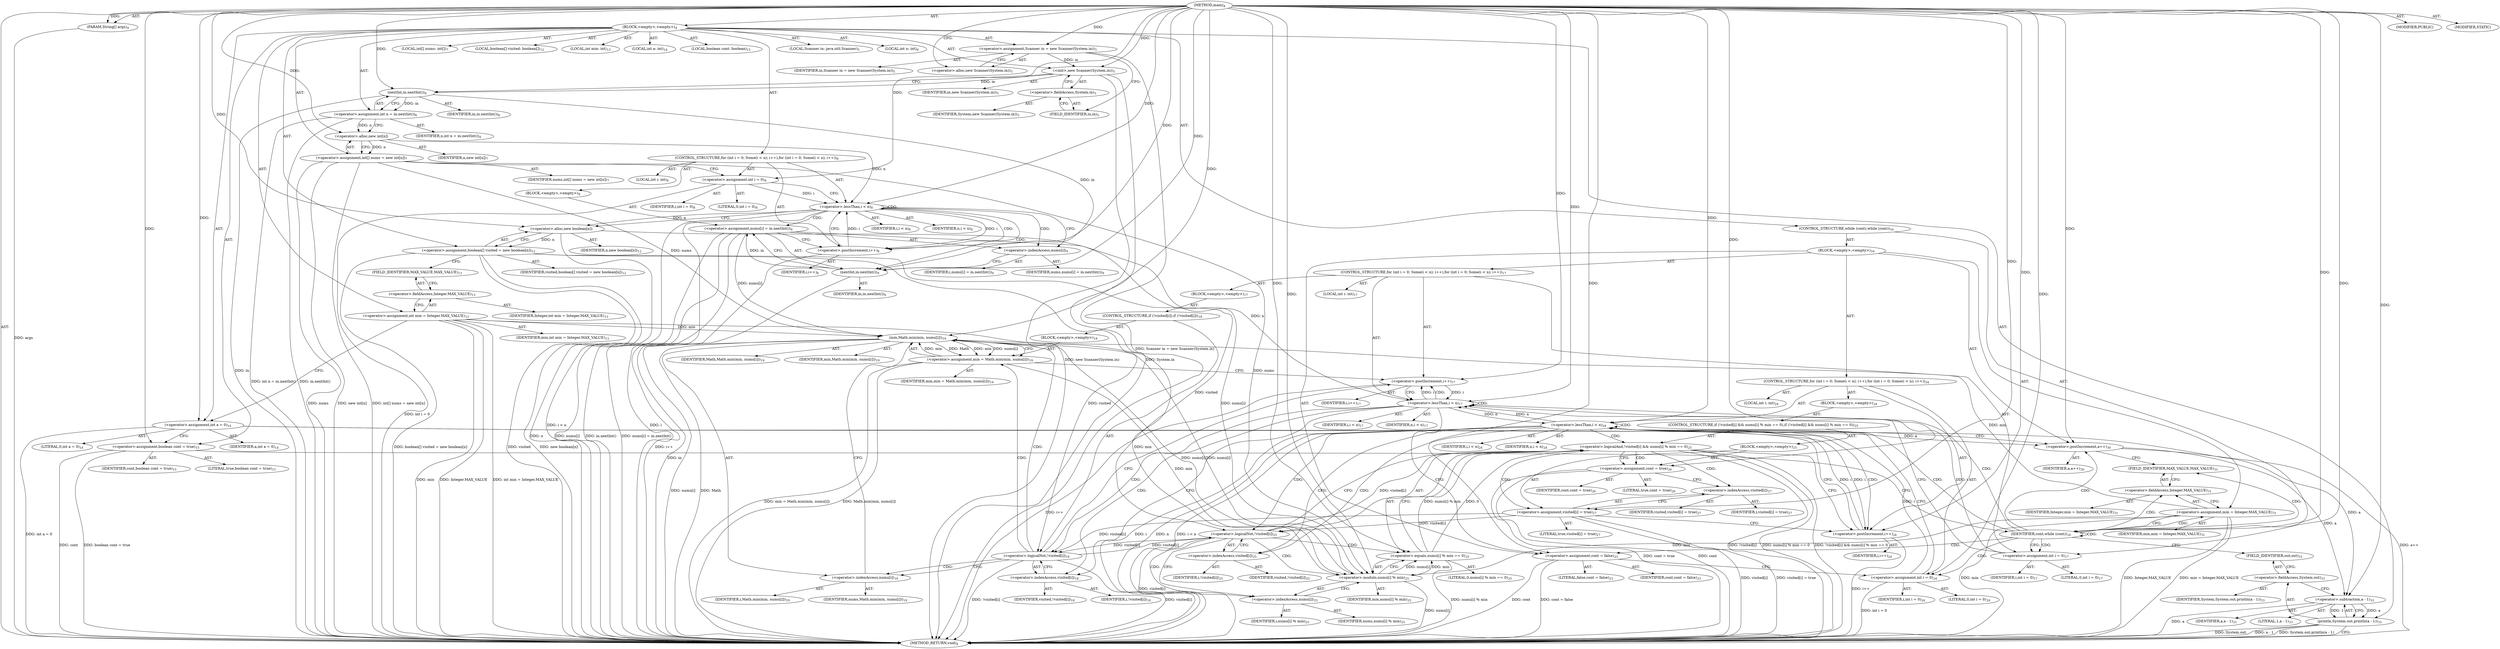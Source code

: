 digraph "main" {  
"19" [label = <(METHOD,main)<SUB>4</SUB>> ]
"20" [label = <(PARAM,String[] args)<SUB>4</SUB>> ]
"21" [label = <(BLOCK,&lt;empty&gt;,&lt;empty&gt;)<SUB>4</SUB>> ]
"4" [label = <(LOCAL,Scanner in: java.util.Scanner)<SUB>5</SUB>> ]
"22" [label = <(&lt;operator&gt;.assignment,Scanner in = new Scanner(System.in))<SUB>5</SUB>> ]
"23" [label = <(IDENTIFIER,in,Scanner in = new Scanner(System.in))<SUB>5</SUB>> ]
"24" [label = <(&lt;operator&gt;.alloc,new Scanner(System.in))<SUB>5</SUB>> ]
"25" [label = <(&lt;init&gt;,new Scanner(System.in))<SUB>5</SUB>> ]
"3" [label = <(IDENTIFIER,in,new Scanner(System.in))<SUB>5</SUB>> ]
"26" [label = <(&lt;operator&gt;.fieldAccess,System.in)<SUB>5</SUB>> ]
"27" [label = <(IDENTIFIER,System,new Scanner(System.in))<SUB>5</SUB>> ]
"28" [label = <(FIELD_IDENTIFIER,in,in)<SUB>5</SUB>> ]
"29" [label = <(LOCAL,int n: int)<SUB>6</SUB>> ]
"30" [label = <(&lt;operator&gt;.assignment,int n = in.nextInt())<SUB>6</SUB>> ]
"31" [label = <(IDENTIFIER,n,int n = in.nextInt())<SUB>6</SUB>> ]
"32" [label = <(nextInt,in.nextInt())<SUB>6</SUB>> ]
"33" [label = <(IDENTIFIER,in,in.nextInt())<SUB>6</SUB>> ]
"34" [label = <(LOCAL,int[] nums: int[])<SUB>7</SUB>> ]
"35" [label = <(&lt;operator&gt;.assignment,int[] nums = new int[n])<SUB>7</SUB>> ]
"36" [label = <(IDENTIFIER,nums,int[] nums = new int[n])<SUB>7</SUB>> ]
"37" [label = <(&lt;operator&gt;.alloc,new int[n])> ]
"38" [label = <(IDENTIFIER,n,new int[n])<SUB>7</SUB>> ]
"39" [label = <(CONTROL_STRUCTURE,for (int i = 0; Some(i &lt; n); i++),for (int i = 0; Some(i &lt; n); i++))<SUB>8</SUB>> ]
"40" [label = <(LOCAL,int i: int)<SUB>8</SUB>> ]
"41" [label = <(&lt;operator&gt;.assignment,int i = 0)<SUB>8</SUB>> ]
"42" [label = <(IDENTIFIER,i,int i = 0)<SUB>8</SUB>> ]
"43" [label = <(LITERAL,0,int i = 0)<SUB>8</SUB>> ]
"44" [label = <(&lt;operator&gt;.lessThan,i &lt; n)<SUB>8</SUB>> ]
"45" [label = <(IDENTIFIER,i,i &lt; n)<SUB>8</SUB>> ]
"46" [label = <(IDENTIFIER,n,i &lt; n)<SUB>8</SUB>> ]
"47" [label = <(&lt;operator&gt;.postIncrement,i++)<SUB>8</SUB>> ]
"48" [label = <(IDENTIFIER,i,i++)<SUB>8</SUB>> ]
"49" [label = <(BLOCK,&lt;empty&gt;,&lt;empty&gt;)<SUB>8</SUB>> ]
"50" [label = <(&lt;operator&gt;.assignment,nums[i] = in.nextInt())<SUB>9</SUB>> ]
"51" [label = <(&lt;operator&gt;.indexAccess,nums[i])<SUB>9</SUB>> ]
"52" [label = <(IDENTIFIER,nums,nums[i] = in.nextInt())<SUB>9</SUB>> ]
"53" [label = <(IDENTIFIER,i,nums[i] = in.nextInt())<SUB>9</SUB>> ]
"54" [label = <(nextInt,in.nextInt())<SUB>9</SUB>> ]
"55" [label = <(IDENTIFIER,in,in.nextInt())<SUB>9</SUB>> ]
"56" [label = <(LOCAL,boolean[] visited: boolean[])<SUB>12</SUB>> ]
"57" [label = <(&lt;operator&gt;.assignment,boolean[] visited = new boolean[n])<SUB>12</SUB>> ]
"58" [label = <(IDENTIFIER,visited,boolean[] visited = new boolean[n])<SUB>12</SUB>> ]
"59" [label = <(&lt;operator&gt;.alloc,new boolean[n])> ]
"60" [label = <(IDENTIFIER,n,new boolean[n])<SUB>12</SUB>> ]
"61" [label = <(LOCAL,int min: int)<SUB>13</SUB>> ]
"62" [label = <(&lt;operator&gt;.assignment,int min = Integer.MAX_VALUE)<SUB>13</SUB>> ]
"63" [label = <(IDENTIFIER,min,int min = Integer.MAX_VALUE)<SUB>13</SUB>> ]
"64" [label = <(&lt;operator&gt;.fieldAccess,Integer.MAX_VALUE)<SUB>13</SUB>> ]
"65" [label = <(IDENTIFIER,Integer,int min = Integer.MAX_VALUE)<SUB>13</SUB>> ]
"66" [label = <(FIELD_IDENTIFIER,MAX_VALUE,MAX_VALUE)<SUB>13</SUB>> ]
"67" [label = <(LOCAL,int a: int)<SUB>14</SUB>> ]
"68" [label = <(&lt;operator&gt;.assignment,int a = 0)<SUB>14</SUB>> ]
"69" [label = <(IDENTIFIER,a,int a = 0)<SUB>14</SUB>> ]
"70" [label = <(LITERAL,0,int a = 0)<SUB>14</SUB>> ]
"71" [label = <(LOCAL,boolean cont: boolean)<SUB>15</SUB>> ]
"72" [label = <(&lt;operator&gt;.assignment,boolean cont = true)<SUB>15</SUB>> ]
"73" [label = <(IDENTIFIER,cont,boolean cont = true)<SUB>15</SUB>> ]
"74" [label = <(LITERAL,true,boolean cont = true)<SUB>15</SUB>> ]
"75" [label = <(CONTROL_STRUCTURE,while (cont),while (cont))<SUB>16</SUB>> ]
"76" [label = <(IDENTIFIER,cont,while (cont))<SUB>16</SUB>> ]
"77" [label = <(BLOCK,&lt;empty&gt;,&lt;empty&gt;)<SUB>16</SUB>> ]
"78" [label = <(CONTROL_STRUCTURE,for (int i = 0; Some(i &lt; n); i++),for (int i = 0; Some(i &lt; n); i++))<SUB>17</SUB>> ]
"79" [label = <(LOCAL,int i: int)<SUB>17</SUB>> ]
"80" [label = <(&lt;operator&gt;.assignment,int i = 0)<SUB>17</SUB>> ]
"81" [label = <(IDENTIFIER,i,int i = 0)<SUB>17</SUB>> ]
"82" [label = <(LITERAL,0,int i = 0)<SUB>17</SUB>> ]
"83" [label = <(&lt;operator&gt;.lessThan,i &lt; n)<SUB>17</SUB>> ]
"84" [label = <(IDENTIFIER,i,i &lt; n)<SUB>17</SUB>> ]
"85" [label = <(IDENTIFIER,n,i &lt; n)<SUB>17</SUB>> ]
"86" [label = <(&lt;operator&gt;.postIncrement,i++)<SUB>17</SUB>> ]
"87" [label = <(IDENTIFIER,i,i++)<SUB>17</SUB>> ]
"88" [label = <(BLOCK,&lt;empty&gt;,&lt;empty&gt;)<SUB>17</SUB>> ]
"89" [label = <(CONTROL_STRUCTURE,if (!visited[i]),if (!visited[i]))<SUB>18</SUB>> ]
"90" [label = <(&lt;operator&gt;.logicalNot,!visited[i])<SUB>18</SUB>> ]
"91" [label = <(&lt;operator&gt;.indexAccess,visited[i])<SUB>18</SUB>> ]
"92" [label = <(IDENTIFIER,visited,!visited[i])<SUB>18</SUB>> ]
"93" [label = <(IDENTIFIER,i,!visited[i])<SUB>18</SUB>> ]
"94" [label = <(BLOCK,&lt;empty&gt;,&lt;empty&gt;)<SUB>18</SUB>> ]
"95" [label = <(&lt;operator&gt;.assignment,min = Math.min(min, nums[i]))<SUB>19</SUB>> ]
"96" [label = <(IDENTIFIER,min,min = Math.min(min, nums[i]))<SUB>19</SUB>> ]
"97" [label = <(min,Math.min(min, nums[i]))<SUB>19</SUB>> ]
"98" [label = <(IDENTIFIER,Math,Math.min(min, nums[i]))<SUB>19</SUB>> ]
"99" [label = <(IDENTIFIER,min,Math.min(min, nums[i]))<SUB>19</SUB>> ]
"100" [label = <(&lt;operator&gt;.indexAccess,nums[i])<SUB>19</SUB>> ]
"101" [label = <(IDENTIFIER,nums,Math.min(min, nums[i]))<SUB>19</SUB>> ]
"102" [label = <(IDENTIFIER,i,Math.min(min, nums[i]))<SUB>19</SUB>> ]
"103" [label = <(&lt;operator&gt;.assignment,cont = false)<SUB>23</SUB>> ]
"104" [label = <(IDENTIFIER,cont,cont = false)<SUB>23</SUB>> ]
"105" [label = <(LITERAL,false,cont = false)<SUB>23</SUB>> ]
"106" [label = <(CONTROL_STRUCTURE,for (int i = 0; Some(i &lt; n); i++),for (int i = 0; Some(i &lt; n); i++))<SUB>24</SUB>> ]
"107" [label = <(LOCAL,int i: int)<SUB>24</SUB>> ]
"108" [label = <(&lt;operator&gt;.assignment,int i = 0)<SUB>24</SUB>> ]
"109" [label = <(IDENTIFIER,i,int i = 0)<SUB>24</SUB>> ]
"110" [label = <(LITERAL,0,int i = 0)<SUB>24</SUB>> ]
"111" [label = <(&lt;operator&gt;.lessThan,i &lt; n)<SUB>24</SUB>> ]
"112" [label = <(IDENTIFIER,i,i &lt; n)<SUB>24</SUB>> ]
"113" [label = <(IDENTIFIER,n,i &lt; n)<SUB>24</SUB>> ]
"114" [label = <(&lt;operator&gt;.postIncrement,i++)<SUB>24</SUB>> ]
"115" [label = <(IDENTIFIER,i,i++)<SUB>24</SUB>> ]
"116" [label = <(BLOCK,&lt;empty&gt;,&lt;empty&gt;)<SUB>24</SUB>> ]
"117" [label = <(CONTROL_STRUCTURE,if (!visited[i] &amp;&amp; nums[i] % min == 0),if (!visited[i] &amp;&amp; nums[i] % min == 0))<SUB>25</SUB>> ]
"118" [label = <(&lt;operator&gt;.logicalAnd,!visited[i] &amp;&amp; nums[i] % min == 0)<SUB>25</SUB>> ]
"119" [label = <(&lt;operator&gt;.logicalNot,!visited[i])<SUB>25</SUB>> ]
"120" [label = <(&lt;operator&gt;.indexAccess,visited[i])<SUB>25</SUB>> ]
"121" [label = <(IDENTIFIER,visited,!visited[i])<SUB>25</SUB>> ]
"122" [label = <(IDENTIFIER,i,!visited[i])<SUB>25</SUB>> ]
"123" [label = <(&lt;operator&gt;.equals,nums[i] % min == 0)<SUB>25</SUB>> ]
"124" [label = <(&lt;operator&gt;.modulo,nums[i] % min)<SUB>25</SUB>> ]
"125" [label = <(&lt;operator&gt;.indexAccess,nums[i])<SUB>25</SUB>> ]
"126" [label = <(IDENTIFIER,nums,nums[i] % min)<SUB>25</SUB>> ]
"127" [label = <(IDENTIFIER,i,nums[i] % min)<SUB>25</SUB>> ]
"128" [label = <(IDENTIFIER,min,nums[i] % min)<SUB>25</SUB>> ]
"129" [label = <(LITERAL,0,nums[i] % min == 0)<SUB>25</SUB>> ]
"130" [label = <(BLOCK,&lt;empty&gt;,&lt;empty&gt;)<SUB>25</SUB>> ]
"131" [label = <(&lt;operator&gt;.assignment,cont = true)<SUB>26</SUB>> ]
"132" [label = <(IDENTIFIER,cont,cont = true)<SUB>26</SUB>> ]
"133" [label = <(LITERAL,true,cont = true)<SUB>26</SUB>> ]
"134" [label = <(&lt;operator&gt;.assignment,visited[i] = true)<SUB>27</SUB>> ]
"135" [label = <(&lt;operator&gt;.indexAccess,visited[i])<SUB>27</SUB>> ]
"136" [label = <(IDENTIFIER,visited,visited[i] = true)<SUB>27</SUB>> ]
"137" [label = <(IDENTIFIER,i,visited[i] = true)<SUB>27</SUB>> ]
"138" [label = <(LITERAL,true,visited[i] = true)<SUB>27</SUB>> ]
"139" [label = <(&lt;operator&gt;.postIncrement,a++)<SUB>30</SUB>> ]
"140" [label = <(IDENTIFIER,a,a++)<SUB>30</SUB>> ]
"141" [label = <(&lt;operator&gt;.assignment,min = Integer.MAX_VALUE)<SUB>31</SUB>> ]
"142" [label = <(IDENTIFIER,min,min = Integer.MAX_VALUE)<SUB>31</SUB>> ]
"143" [label = <(&lt;operator&gt;.fieldAccess,Integer.MAX_VALUE)<SUB>31</SUB>> ]
"144" [label = <(IDENTIFIER,Integer,min = Integer.MAX_VALUE)<SUB>31</SUB>> ]
"145" [label = <(FIELD_IDENTIFIER,MAX_VALUE,MAX_VALUE)<SUB>31</SUB>> ]
"146" [label = <(println,System.out.println(a - 1))<SUB>33</SUB>> ]
"147" [label = <(&lt;operator&gt;.fieldAccess,System.out)<SUB>33</SUB>> ]
"148" [label = <(IDENTIFIER,System,System.out.println(a - 1))<SUB>33</SUB>> ]
"149" [label = <(FIELD_IDENTIFIER,out,out)<SUB>33</SUB>> ]
"150" [label = <(&lt;operator&gt;.subtraction,a - 1)<SUB>33</SUB>> ]
"151" [label = <(IDENTIFIER,a,a - 1)<SUB>33</SUB>> ]
"152" [label = <(LITERAL,1,a - 1)<SUB>33</SUB>> ]
"153" [label = <(MODIFIER,PUBLIC)> ]
"154" [label = <(MODIFIER,STATIC)> ]
"155" [label = <(METHOD_RETURN,void)<SUB>4</SUB>> ]
  "19" -> "20"  [ label = "AST: "] 
  "19" -> "21"  [ label = "AST: "] 
  "19" -> "153"  [ label = "AST: "] 
  "19" -> "154"  [ label = "AST: "] 
  "19" -> "155"  [ label = "AST: "] 
  "21" -> "4"  [ label = "AST: "] 
  "21" -> "22"  [ label = "AST: "] 
  "21" -> "25"  [ label = "AST: "] 
  "21" -> "29"  [ label = "AST: "] 
  "21" -> "30"  [ label = "AST: "] 
  "21" -> "34"  [ label = "AST: "] 
  "21" -> "35"  [ label = "AST: "] 
  "21" -> "39"  [ label = "AST: "] 
  "21" -> "56"  [ label = "AST: "] 
  "21" -> "57"  [ label = "AST: "] 
  "21" -> "61"  [ label = "AST: "] 
  "21" -> "62"  [ label = "AST: "] 
  "21" -> "67"  [ label = "AST: "] 
  "21" -> "68"  [ label = "AST: "] 
  "21" -> "71"  [ label = "AST: "] 
  "21" -> "72"  [ label = "AST: "] 
  "21" -> "75"  [ label = "AST: "] 
  "21" -> "146"  [ label = "AST: "] 
  "22" -> "23"  [ label = "AST: "] 
  "22" -> "24"  [ label = "AST: "] 
  "25" -> "3"  [ label = "AST: "] 
  "25" -> "26"  [ label = "AST: "] 
  "26" -> "27"  [ label = "AST: "] 
  "26" -> "28"  [ label = "AST: "] 
  "30" -> "31"  [ label = "AST: "] 
  "30" -> "32"  [ label = "AST: "] 
  "32" -> "33"  [ label = "AST: "] 
  "35" -> "36"  [ label = "AST: "] 
  "35" -> "37"  [ label = "AST: "] 
  "37" -> "38"  [ label = "AST: "] 
  "39" -> "40"  [ label = "AST: "] 
  "39" -> "41"  [ label = "AST: "] 
  "39" -> "44"  [ label = "AST: "] 
  "39" -> "47"  [ label = "AST: "] 
  "39" -> "49"  [ label = "AST: "] 
  "41" -> "42"  [ label = "AST: "] 
  "41" -> "43"  [ label = "AST: "] 
  "44" -> "45"  [ label = "AST: "] 
  "44" -> "46"  [ label = "AST: "] 
  "47" -> "48"  [ label = "AST: "] 
  "49" -> "50"  [ label = "AST: "] 
  "50" -> "51"  [ label = "AST: "] 
  "50" -> "54"  [ label = "AST: "] 
  "51" -> "52"  [ label = "AST: "] 
  "51" -> "53"  [ label = "AST: "] 
  "54" -> "55"  [ label = "AST: "] 
  "57" -> "58"  [ label = "AST: "] 
  "57" -> "59"  [ label = "AST: "] 
  "59" -> "60"  [ label = "AST: "] 
  "62" -> "63"  [ label = "AST: "] 
  "62" -> "64"  [ label = "AST: "] 
  "64" -> "65"  [ label = "AST: "] 
  "64" -> "66"  [ label = "AST: "] 
  "68" -> "69"  [ label = "AST: "] 
  "68" -> "70"  [ label = "AST: "] 
  "72" -> "73"  [ label = "AST: "] 
  "72" -> "74"  [ label = "AST: "] 
  "75" -> "76"  [ label = "AST: "] 
  "75" -> "77"  [ label = "AST: "] 
  "77" -> "78"  [ label = "AST: "] 
  "77" -> "103"  [ label = "AST: "] 
  "77" -> "106"  [ label = "AST: "] 
  "77" -> "139"  [ label = "AST: "] 
  "77" -> "141"  [ label = "AST: "] 
  "78" -> "79"  [ label = "AST: "] 
  "78" -> "80"  [ label = "AST: "] 
  "78" -> "83"  [ label = "AST: "] 
  "78" -> "86"  [ label = "AST: "] 
  "78" -> "88"  [ label = "AST: "] 
  "80" -> "81"  [ label = "AST: "] 
  "80" -> "82"  [ label = "AST: "] 
  "83" -> "84"  [ label = "AST: "] 
  "83" -> "85"  [ label = "AST: "] 
  "86" -> "87"  [ label = "AST: "] 
  "88" -> "89"  [ label = "AST: "] 
  "89" -> "90"  [ label = "AST: "] 
  "89" -> "94"  [ label = "AST: "] 
  "90" -> "91"  [ label = "AST: "] 
  "91" -> "92"  [ label = "AST: "] 
  "91" -> "93"  [ label = "AST: "] 
  "94" -> "95"  [ label = "AST: "] 
  "95" -> "96"  [ label = "AST: "] 
  "95" -> "97"  [ label = "AST: "] 
  "97" -> "98"  [ label = "AST: "] 
  "97" -> "99"  [ label = "AST: "] 
  "97" -> "100"  [ label = "AST: "] 
  "100" -> "101"  [ label = "AST: "] 
  "100" -> "102"  [ label = "AST: "] 
  "103" -> "104"  [ label = "AST: "] 
  "103" -> "105"  [ label = "AST: "] 
  "106" -> "107"  [ label = "AST: "] 
  "106" -> "108"  [ label = "AST: "] 
  "106" -> "111"  [ label = "AST: "] 
  "106" -> "114"  [ label = "AST: "] 
  "106" -> "116"  [ label = "AST: "] 
  "108" -> "109"  [ label = "AST: "] 
  "108" -> "110"  [ label = "AST: "] 
  "111" -> "112"  [ label = "AST: "] 
  "111" -> "113"  [ label = "AST: "] 
  "114" -> "115"  [ label = "AST: "] 
  "116" -> "117"  [ label = "AST: "] 
  "117" -> "118"  [ label = "AST: "] 
  "117" -> "130"  [ label = "AST: "] 
  "118" -> "119"  [ label = "AST: "] 
  "118" -> "123"  [ label = "AST: "] 
  "119" -> "120"  [ label = "AST: "] 
  "120" -> "121"  [ label = "AST: "] 
  "120" -> "122"  [ label = "AST: "] 
  "123" -> "124"  [ label = "AST: "] 
  "123" -> "129"  [ label = "AST: "] 
  "124" -> "125"  [ label = "AST: "] 
  "124" -> "128"  [ label = "AST: "] 
  "125" -> "126"  [ label = "AST: "] 
  "125" -> "127"  [ label = "AST: "] 
  "130" -> "131"  [ label = "AST: "] 
  "130" -> "134"  [ label = "AST: "] 
  "131" -> "132"  [ label = "AST: "] 
  "131" -> "133"  [ label = "AST: "] 
  "134" -> "135"  [ label = "AST: "] 
  "134" -> "138"  [ label = "AST: "] 
  "135" -> "136"  [ label = "AST: "] 
  "135" -> "137"  [ label = "AST: "] 
  "139" -> "140"  [ label = "AST: "] 
  "141" -> "142"  [ label = "AST: "] 
  "141" -> "143"  [ label = "AST: "] 
  "143" -> "144"  [ label = "AST: "] 
  "143" -> "145"  [ label = "AST: "] 
  "146" -> "147"  [ label = "AST: "] 
  "146" -> "150"  [ label = "AST: "] 
  "147" -> "148"  [ label = "AST: "] 
  "147" -> "149"  [ label = "AST: "] 
  "150" -> "151"  [ label = "AST: "] 
  "150" -> "152"  [ label = "AST: "] 
  "22" -> "28"  [ label = "CFG: "] 
  "25" -> "32"  [ label = "CFG: "] 
  "30" -> "37"  [ label = "CFG: "] 
  "35" -> "41"  [ label = "CFG: "] 
  "57" -> "66"  [ label = "CFG: "] 
  "62" -> "68"  [ label = "CFG: "] 
  "68" -> "72"  [ label = "CFG: "] 
  "72" -> "76"  [ label = "CFG: "] 
  "146" -> "155"  [ label = "CFG: "] 
  "24" -> "22"  [ label = "CFG: "] 
  "26" -> "25"  [ label = "CFG: "] 
  "32" -> "30"  [ label = "CFG: "] 
  "37" -> "35"  [ label = "CFG: "] 
  "41" -> "44"  [ label = "CFG: "] 
  "44" -> "51"  [ label = "CFG: "] 
  "44" -> "59"  [ label = "CFG: "] 
  "47" -> "44"  [ label = "CFG: "] 
  "59" -> "57"  [ label = "CFG: "] 
  "64" -> "62"  [ label = "CFG: "] 
  "76" -> "80"  [ label = "CFG: "] 
  "76" -> "149"  [ label = "CFG: "] 
  "147" -> "150"  [ label = "CFG: "] 
  "150" -> "146"  [ label = "CFG: "] 
  "28" -> "26"  [ label = "CFG: "] 
  "50" -> "47"  [ label = "CFG: "] 
  "66" -> "64"  [ label = "CFG: "] 
  "103" -> "108"  [ label = "CFG: "] 
  "139" -> "145"  [ label = "CFG: "] 
  "141" -> "76"  [ label = "CFG: "] 
  "149" -> "147"  [ label = "CFG: "] 
  "51" -> "54"  [ label = "CFG: "] 
  "54" -> "50"  [ label = "CFG: "] 
  "80" -> "83"  [ label = "CFG: "] 
  "83" -> "91"  [ label = "CFG: "] 
  "83" -> "103"  [ label = "CFG: "] 
  "86" -> "83"  [ label = "CFG: "] 
  "108" -> "111"  [ label = "CFG: "] 
  "111" -> "120"  [ label = "CFG: "] 
  "111" -> "139"  [ label = "CFG: "] 
  "114" -> "111"  [ label = "CFG: "] 
  "143" -> "141"  [ label = "CFG: "] 
  "145" -> "143"  [ label = "CFG: "] 
  "90" -> "100"  [ label = "CFG: "] 
  "90" -> "86"  [ label = "CFG: "] 
  "118" -> "131"  [ label = "CFG: "] 
  "118" -> "114"  [ label = "CFG: "] 
  "91" -> "90"  [ label = "CFG: "] 
  "95" -> "86"  [ label = "CFG: "] 
  "119" -> "118"  [ label = "CFG: "] 
  "119" -> "125"  [ label = "CFG: "] 
  "123" -> "118"  [ label = "CFG: "] 
  "131" -> "135"  [ label = "CFG: "] 
  "134" -> "114"  [ label = "CFG: "] 
  "97" -> "95"  [ label = "CFG: "] 
  "120" -> "119"  [ label = "CFG: "] 
  "124" -> "123"  [ label = "CFG: "] 
  "135" -> "134"  [ label = "CFG: "] 
  "100" -> "97"  [ label = "CFG: "] 
  "125" -> "124"  [ label = "CFG: "] 
  "19" -> "24"  [ label = "CFG: "] 
  "20" -> "155"  [ label = "DDG: args"] 
  "22" -> "155"  [ label = "DDG: Scanner in = new Scanner(System.in)"] 
  "25" -> "155"  [ label = "DDG: System.in"] 
  "25" -> "155"  [ label = "DDG: new Scanner(System.in)"] 
  "32" -> "155"  [ label = "DDG: in"] 
  "30" -> "155"  [ label = "DDG: in.nextInt()"] 
  "30" -> "155"  [ label = "DDG: int n = in.nextInt()"] 
  "35" -> "155"  [ label = "DDG: nums"] 
  "35" -> "155"  [ label = "DDG: new int[n]"] 
  "35" -> "155"  [ label = "DDG: int[] nums = new int[n]"] 
  "41" -> "155"  [ label = "DDG: int i = 0"] 
  "44" -> "155"  [ label = "DDG: i"] 
  "44" -> "155"  [ label = "DDG: i &lt; n"] 
  "57" -> "155"  [ label = "DDG: visited"] 
  "59" -> "155"  [ label = "DDG: n"] 
  "57" -> "155"  [ label = "DDG: new boolean[n]"] 
  "57" -> "155"  [ label = "DDG: boolean[] visited = new boolean[n]"] 
  "62" -> "155"  [ label = "DDG: min"] 
  "62" -> "155"  [ label = "DDG: Integer.MAX_VALUE"] 
  "62" -> "155"  [ label = "DDG: int min = Integer.MAX_VALUE"] 
  "68" -> "155"  [ label = "DDG: int a = 0"] 
  "72" -> "155"  [ label = "DDG: cont"] 
  "72" -> "155"  [ label = "DDG: boolean cont = true"] 
  "146" -> "155"  [ label = "DDG: System.out"] 
  "150" -> "155"  [ label = "DDG: a"] 
  "146" -> "155"  [ label = "DDG: a - 1"] 
  "146" -> "155"  [ label = "DDG: System.out.println(a - 1)"] 
  "103" -> "155"  [ label = "DDG: cont"] 
  "103" -> "155"  [ label = "DDG: cont = false"] 
  "108" -> "155"  [ label = "DDG: int i = 0"] 
  "111" -> "155"  [ label = "DDG: i"] 
  "111" -> "155"  [ label = "DDG: n"] 
  "111" -> "155"  [ label = "DDG: i &lt; n"] 
  "139" -> "155"  [ label = "DDG: a++"] 
  "141" -> "155"  [ label = "DDG: min"] 
  "141" -> "155"  [ label = "DDG: Integer.MAX_VALUE"] 
  "141" -> "155"  [ label = "DDG: min = Integer.MAX_VALUE"] 
  "119" -> "155"  [ label = "DDG: visited[i]"] 
  "118" -> "155"  [ label = "DDG: !visited[i]"] 
  "124" -> "155"  [ label = "DDG: nums[i]"] 
  "123" -> "155"  [ label = "DDG: nums[i] % min"] 
  "118" -> "155"  [ label = "DDG: nums[i] % min == 0"] 
  "118" -> "155"  [ label = "DDG: !visited[i] &amp;&amp; nums[i] % min == 0"] 
  "131" -> "155"  [ label = "DDG: cont"] 
  "131" -> "155"  [ label = "DDG: cont = true"] 
  "134" -> "155"  [ label = "DDG: visited[i]"] 
  "134" -> "155"  [ label = "DDG: visited[i] = true"] 
  "114" -> "155"  [ label = "DDG: i++"] 
  "90" -> "155"  [ label = "DDG: visited[i]"] 
  "90" -> "155"  [ label = "DDG: !visited[i]"] 
  "97" -> "155"  [ label = "DDG: nums[i]"] 
  "95" -> "155"  [ label = "DDG: Math.min(min, nums[i])"] 
  "95" -> "155"  [ label = "DDG: min = Math.min(min, nums[i])"] 
  "86" -> "155"  [ label = "DDG: i++"] 
  "50" -> "155"  [ label = "DDG: nums[i]"] 
  "54" -> "155"  [ label = "DDG: in"] 
  "50" -> "155"  [ label = "DDG: in.nextInt()"] 
  "50" -> "155"  [ label = "DDG: nums[i] = in.nextInt()"] 
  "47" -> "155"  [ label = "DDG: i++"] 
  "97" -> "155"  [ label = "DDG: Math"] 
  "19" -> "20"  [ label = "DDG: "] 
  "19" -> "22"  [ label = "DDG: "] 
  "32" -> "30"  [ label = "DDG: in"] 
  "37" -> "35"  [ label = "DDG: n"] 
  "59" -> "57"  [ label = "DDG: n"] 
  "19" -> "68"  [ label = "DDG: "] 
  "19" -> "72"  [ label = "DDG: "] 
  "22" -> "25"  [ label = "DDG: in"] 
  "19" -> "25"  [ label = "DDG: "] 
  "19" -> "41"  [ label = "DDG: "] 
  "19" -> "76"  [ label = "DDG: "] 
  "150" -> "146"  [ label = "DDG: a"] 
  "150" -> "146"  [ label = "DDG: 1"] 
  "25" -> "32"  [ label = "DDG: in"] 
  "19" -> "32"  [ label = "DDG: "] 
  "30" -> "37"  [ label = "DDG: n"] 
  "19" -> "37"  [ label = "DDG: "] 
  "41" -> "44"  [ label = "DDG: i"] 
  "47" -> "44"  [ label = "DDG: i"] 
  "19" -> "44"  [ label = "DDG: "] 
  "37" -> "44"  [ label = "DDG: n"] 
  "44" -> "47"  [ label = "DDG: i"] 
  "19" -> "47"  [ label = "DDG: "] 
  "54" -> "50"  [ label = "DDG: in"] 
  "44" -> "59"  [ label = "DDG: n"] 
  "19" -> "59"  [ label = "DDG: "] 
  "19" -> "103"  [ label = "DDG: "] 
  "68" -> "150"  [ label = "DDG: a"] 
  "139" -> "150"  [ label = "DDG: a"] 
  "19" -> "150"  [ label = "DDG: "] 
  "19" -> "80"  [ label = "DDG: "] 
  "19" -> "108"  [ label = "DDG: "] 
  "68" -> "139"  [ label = "DDG: a"] 
  "19" -> "139"  [ label = "DDG: "] 
  "32" -> "54"  [ label = "DDG: in"] 
  "19" -> "54"  [ label = "DDG: "] 
  "80" -> "83"  [ label = "DDG: i"] 
  "86" -> "83"  [ label = "DDG: i"] 
  "19" -> "83"  [ label = "DDG: "] 
  "59" -> "83"  [ label = "DDG: n"] 
  "111" -> "83"  [ label = "DDG: n"] 
  "83" -> "86"  [ label = "DDG: i"] 
  "19" -> "86"  [ label = "DDG: "] 
  "108" -> "111"  [ label = "DDG: i"] 
  "114" -> "111"  [ label = "DDG: i"] 
  "19" -> "111"  [ label = "DDG: "] 
  "83" -> "111"  [ label = "DDG: n"] 
  "111" -> "114"  [ label = "DDG: i"] 
  "19" -> "114"  [ label = "DDG: "] 
  "57" -> "90"  [ label = "DDG: visited"] 
  "119" -> "90"  [ label = "DDG: visited[i]"] 
  "134" -> "90"  [ label = "DDG: visited[i]"] 
  "97" -> "95"  [ label = "DDG: Math"] 
  "97" -> "95"  [ label = "DDG: min"] 
  "97" -> "95"  [ label = "DDG: nums[i]"] 
  "119" -> "118"  [ label = "DDG: visited[i]"] 
  "123" -> "118"  [ label = "DDG: nums[i] % min"] 
  "123" -> "118"  [ label = "DDG: 0"] 
  "19" -> "131"  [ label = "DDG: "] 
  "19" -> "134"  [ label = "DDG: "] 
  "57" -> "119"  [ label = "DDG: visited"] 
  "134" -> "119"  [ label = "DDG: visited[i]"] 
  "90" -> "119"  [ label = "DDG: visited[i]"] 
  "124" -> "123"  [ label = "DDG: nums[i]"] 
  "124" -> "123"  [ label = "DDG: min"] 
  "19" -> "123"  [ label = "DDG: "] 
  "19" -> "97"  [ label = "DDG: "] 
  "62" -> "97"  [ label = "DDG: min"] 
  "141" -> "97"  [ label = "DDG: min"] 
  "95" -> "97"  [ label = "DDG: min"] 
  "35" -> "97"  [ label = "DDG: nums"] 
  "124" -> "97"  [ label = "DDG: nums[i]"] 
  "50" -> "97"  [ label = "DDG: nums[i]"] 
  "35" -> "124"  [ label = "DDG: nums"] 
  "97" -> "124"  [ label = "DDG: nums[i]"] 
  "50" -> "124"  [ label = "DDG: nums[i]"] 
  "62" -> "124"  [ label = "DDG: min"] 
  "141" -> "124"  [ label = "DDG: min"] 
  "95" -> "124"  [ label = "DDG: min"] 
  "19" -> "124"  [ label = "DDG: "] 
  "44" -> "47"  [ label = "CDG: "] 
  "44" -> "51"  [ label = "CDG: "] 
  "44" -> "50"  [ label = "CDG: "] 
  "44" -> "44"  [ label = "CDG: "] 
  "44" -> "54"  [ label = "CDG: "] 
  "76" -> "141"  [ label = "CDG: "] 
  "76" -> "145"  [ label = "CDG: "] 
  "76" -> "103"  [ label = "CDG: "] 
  "76" -> "76"  [ label = "CDG: "] 
  "76" -> "143"  [ label = "CDG: "] 
  "76" -> "80"  [ label = "CDG: "] 
  "76" -> "83"  [ label = "CDG: "] 
  "76" -> "139"  [ label = "CDG: "] 
  "76" -> "108"  [ label = "CDG: "] 
  "76" -> "111"  [ label = "CDG: "] 
  "83" -> "91"  [ label = "CDG: "] 
  "83" -> "90"  [ label = "CDG: "] 
  "83" -> "83"  [ label = "CDG: "] 
  "83" -> "86"  [ label = "CDG: "] 
  "111" -> "120"  [ label = "CDG: "] 
  "111" -> "114"  [ label = "CDG: "] 
  "111" -> "119"  [ label = "CDG: "] 
  "111" -> "118"  [ label = "CDG: "] 
  "111" -> "111"  [ label = "CDG: "] 
  "90" -> "95"  [ label = "CDG: "] 
  "90" -> "97"  [ label = "CDG: "] 
  "90" -> "100"  [ label = "CDG: "] 
  "118" -> "131"  [ label = "CDG: "] 
  "118" -> "134"  [ label = "CDG: "] 
  "118" -> "135"  [ label = "CDG: "] 
  "119" -> "123"  [ label = "CDG: "] 
  "119" -> "124"  [ label = "CDG: "] 
  "119" -> "125"  [ label = "CDG: "] 
}
